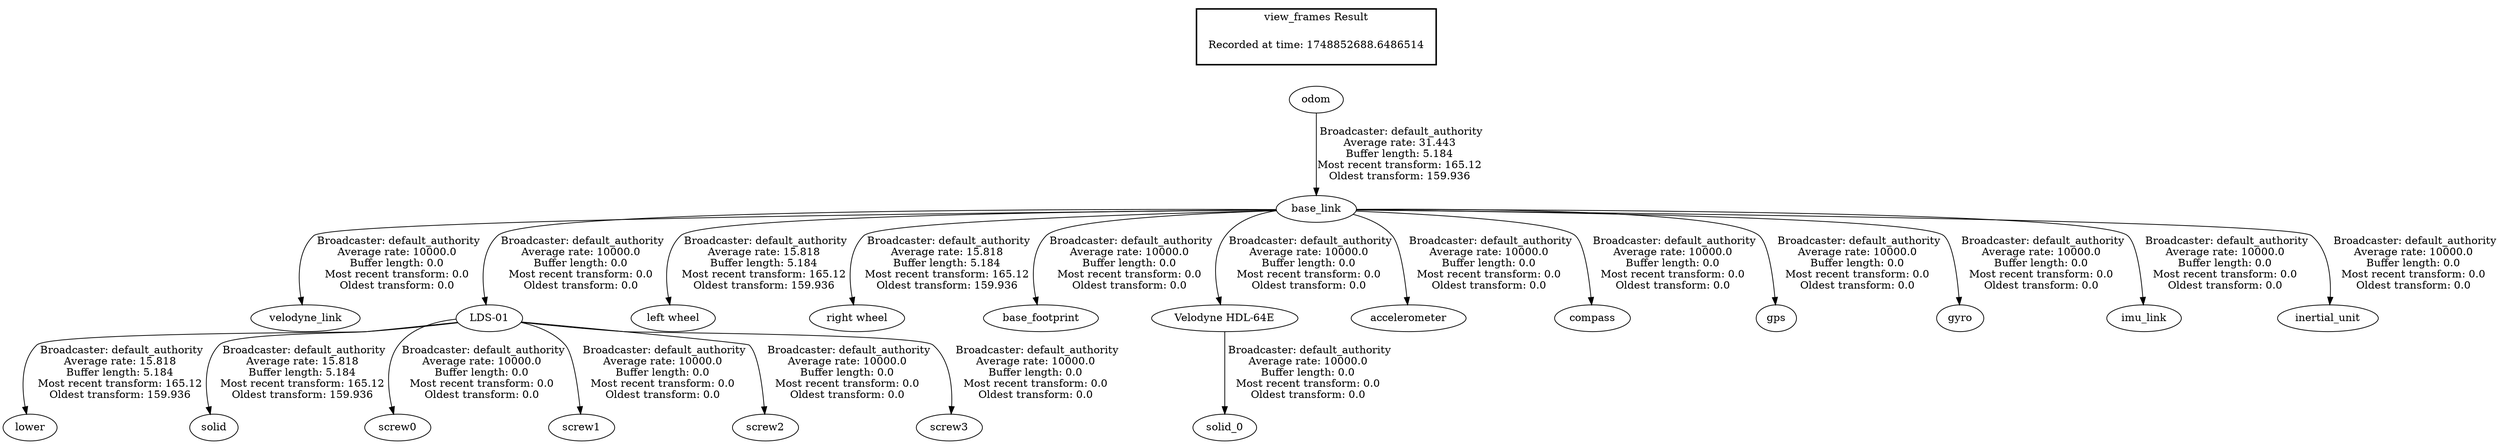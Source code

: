 digraph G {
"odom" -> "base_link"[label=" Broadcaster: default_authority\nAverage rate: 31.443\nBuffer length: 5.184\nMost recent transform: 165.12\nOldest transform: 159.936\n"];
"base_link" -> "velodyne_link"[label=" Broadcaster: default_authority\nAverage rate: 10000.0\nBuffer length: 0.0\nMost recent transform: 0.0\nOldest transform: 0.0\n"];
"LDS-01" -> "lower"[label=" Broadcaster: default_authority\nAverage rate: 15.818\nBuffer length: 5.184\nMost recent transform: 165.12\nOldest transform: 159.936\n"];
"base_link" -> "LDS-01"[label=" Broadcaster: default_authority\nAverage rate: 10000.0\nBuffer length: 0.0\nMost recent transform: 0.0\nOldest transform: 0.0\n"];
"LDS-01" -> "solid"[label=" Broadcaster: default_authority\nAverage rate: 15.818\nBuffer length: 5.184\nMost recent transform: 165.12\nOldest transform: 159.936\n"];
"base_link" -> "left wheel"[label=" Broadcaster: default_authority\nAverage rate: 15.818\nBuffer length: 5.184\nMost recent transform: 165.12\nOldest transform: 159.936\n"];
"base_link" -> "right wheel"[label=" Broadcaster: default_authority\nAverage rate: 15.818\nBuffer length: 5.184\nMost recent transform: 165.12\nOldest transform: 159.936\n"];
"base_link" -> "base_footprint"[label=" Broadcaster: default_authority\nAverage rate: 10000.0\nBuffer length: 0.0\nMost recent transform: 0.0\nOldest transform: 0.0\n"];
"LDS-01" -> "screw0"[label=" Broadcaster: default_authority\nAverage rate: 10000.0\nBuffer length: 0.0\nMost recent transform: 0.0\nOldest transform: 0.0\n"];
"LDS-01" -> "screw1"[label=" Broadcaster: default_authority\nAverage rate: 10000.0\nBuffer length: 0.0\nMost recent transform: 0.0\nOldest transform: 0.0\n"];
"LDS-01" -> "screw2"[label=" Broadcaster: default_authority\nAverage rate: 10000.0\nBuffer length: 0.0\nMost recent transform: 0.0\nOldest transform: 0.0\n"];
"LDS-01" -> "screw3"[label=" Broadcaster: default_authority\nAverage rate: 10000.0\nBuffer length: 0.0\nMost recent transform: 0.0\nOldest transform: 0.0\n"];
"Velodyne HDL-64E" -> "solid_0"[label=" Broadcaster: default_authority\nAverage rate: 10000.0\nBuffer length: 0.0\nMost recent transform: 0.0\nOldest transform: 0.0\n"];
"base_link" -> "Velodyne HDL-64E"[label=" Broadcaster: default_authority\nAverage rate: 10000.0\nBuffer length: 0.0\nMost recent transform: 0.0\nOldest transform: 0.0\n"];
"base_link" -> "accelerometer"[label=" Broadcaster: default_authority\nAverage rate: 10000.0\nBuffer length: 0.0\nMost recent transform: 0.0\nOldest transform: 0.0\n"];
"base_link" -> "compass"[label=" Broadcaster: default_authority\nAverage rate: 10000.0\nBuffer length: 0.0\nMost recent transform: 0.0\nOldest transform: 0.0\n"];
"base_link" -> "gps"[label=" Broadcaster: default_authority\nAverage rate: 10000.0\nBuffer length: 0.0\nMost recent transform: 0.0\nOldest transform: 0.0\n"];
"base_link" -> "gyro"[label=" Broadcaster: default_authority\nAverage rate: 10000.0\nBuffer length: 0.0\nMost recent transform: 0.0\nOldest transform: 0.0\n"];
"base_link" -> "imu_link"[label=" Broadcaster: default_authority\nAverage rate: 10000.0\nBuffer length: 0.0\nMost recent transform: 0.0\nOldest transform: 0.0\n"];
"base_link" -> "inertial_unit"[label=" Broadcaster: default_authority\nAverage rate: 10000.0\nBuffer length: 0.0\nMost recent transform: 0.0\nOldest transform: 0.0\n"];
edge [style=invis];
 subgraph cluster_legend { style=bold; color=black; label ="view_frames Result";
"Recorded at time: 1748852688.6486514"[ shape=plaintext ] ;
}->"odom";
}